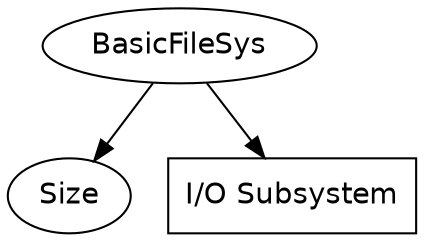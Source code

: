digraph BasicFileSysDep {
  node [fontname=helvetica];
    
  BasicFileSys -> {
    Size IOSubsystem
  };
  
  Size; /* no dependencies */
  
  IOSubsystem [label="I/O Subsystem";shape=box];
  
} /* BasicFileSysDep */